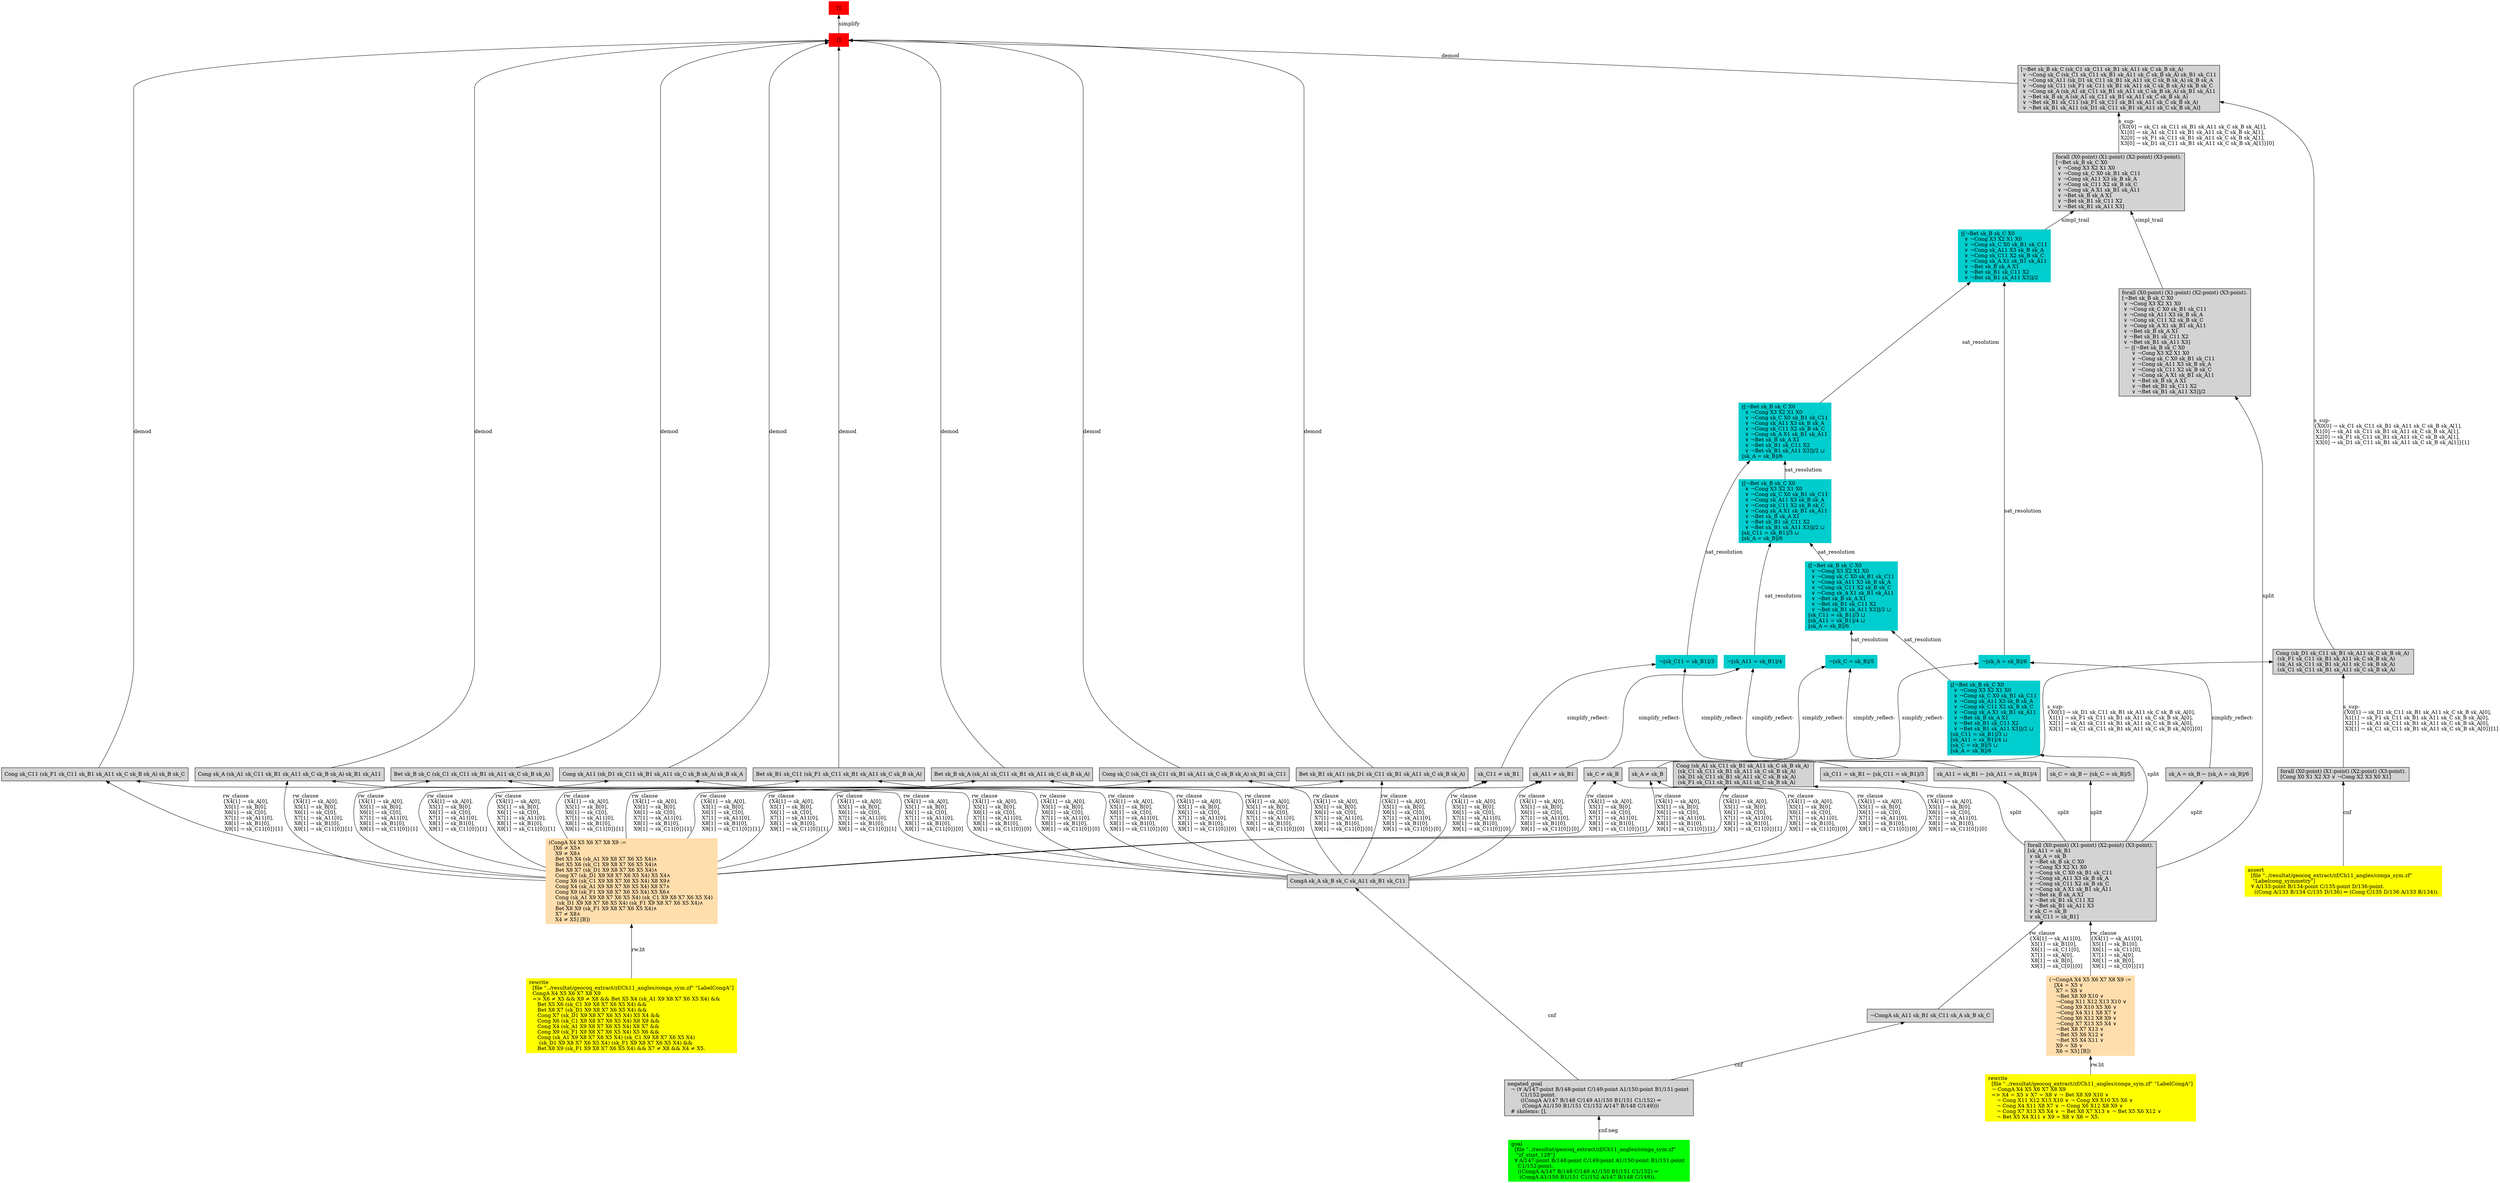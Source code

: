 digraph "unsat_graph" {
  vertex_0 [color=red, label="[]", shape=box, style=filled];
  vertex_0 -> vertex_1 [label="simplify", dir="back"];
  vertex_1 [color=red, label="[]", shape=box, style=filled];
  vertex_1 -> vertex_2 [label="demod", dir="back"];
  vertex_2 [shape=box, label="Bet sk_B1 sk_A11 (sk_D1 sk_C11 sk_B1 sk_A11 sk_C sk_B sk_A)\l", style=filled];
  vertex_2 -> vertex_3 [label="rw_clause\l\{X4[1] → sk_A[0], \l X5[1] → sk_B[0], \l X6[1] → sk_C[0], \l X7[1] → sk_A11[0], \l X8[1] → sk_B1[0], \l X9[1] → sk_C11[0]\}[1]\l", dir="back"];
  vertex_3 [color=navajowhite, shape=box, label="(CongA X4 X5 X6 X7 X8 X9 :=\l   [X6 ≠ X5∧\l    X9 ≠ X8∧\l    Bet X5 X4 (sk_A1 X9 X8 X7 X6 X5 X4)∧\l    Bet X5 X6 (sk_C1 X9 X8 X7 X6 X5 X4)∧\l    Bet X8 X7 (sk_D1 X9 X8 X7 X6 X5 X4)∧\l    Cong X7 (sk_D1 X9 X8 X7 X6 X5 X4) X5 X4∧\l    Cong X6 (sk_C1 X9 X8 X7 X6 X5 X4) X8 X9∧\l    Cong X4 (sk_A1 X9 X8 X7 X6 X5 X4) X8 X7∧\l    Cong X9 (sk_F1 X9 X8 X7 X6 X5 X4) X5 X6∧\l    Cong (sk_A1 X9 X8 X7 X6 X5 X4) (sk_C1 X9 X8 X7 X6 X5 X4) \l     (sk_D1 X9 X8 X7 X6 X5 X4) (sk_F1 X9 X8 X7 X6 X5 X4)∧\l    Bet X8 X9 (sk_F1 X9 X8 X7 X6 X5 X4)∧\l    X7 ≠ X8∧\l    X4 ≠ X5] [B])\l", style=filled];
  vertex_3 -> vertex_4 [label="rw.lit", dir="back"];
  vertex_4 [color=yellow, shape=box, label="rewrite\l  [file \"../resultat/geocoq_extract/zf/Ch11_angles/conga_sym.zf\" \"LabelCongA\"]\l  CongA X4 X5 X6 X7 X8 X9\l  =\> X6 ≠ X5 && X9 ≠ X8 && Bet X5 X4 (sk_A1 X9 X8 X7 X6 X5 X4) && \l     Bet X5 X6 (sk_C1 X9 X8 X7 X6 X5 X4) && \l     Bet X8 X7 (sk_D1 X9 X8 X7 X6 X5 X4) && \l     Cong X7 (sk_D1 X9 X8 X7 X6 X5 X4) X5 X4 && \l     Cong X6 (sk_C1 X9 X8 X7 X6 X5 X4) X8 X9 && \l     Cong X4 (sk_A1 X9 X8 X7 X6 X5 X4) X8 X7 && \l     Cong X9 (sk_F1 X9 X8 X7 X6 X5 X4) X5 X6 && \l     Cong (sk_A1 X9 X8 X7 X6 X5 X4) (sk_C1 X9 X8 X7 X6 X5 X4) \l      (sk_D1 X9 X8 X7 X6 X5 X4) (sk_F1 X9 X8 X7 X6 X5 X4) && \l     Bet X8 X9 (sk_F1 X9 X8 X7 X6 X5 X4) && X7 ≠ X8 && X4 ≠ X5.\l", style=filled];
  vertex_2 -> vertex_5 [label="rw_clause\l\{X4[1] → sk_A[0], \l X5[1] → sk_B[0], \l X6[1] → sk_C[0], \l X7[1] → sk_A11[0], \l X8[1] → sk_B1[0], \l X9[1] → sk_C11[0]\}[0]\l", dir="back"];
  vertex_5 [shape=box, label="CongA sk_A sk_B sk_C sk_A11 sk_B1 sk_C11\l", style=filled];
  vertex_5 -> vertex_6 [label="cnf", dir="back"];
  vertex_6 [shape=box, label="negated_goal\l  ¬ (∀ A/147:point B/148:point C/149:point A1/150:point B1/151:point \l        C1/152:point.\l        ((CongA A/147 B/148 C/149 A1/150 B1/151 C1/152) ⇒\l         (CongA A1/150 B1/151 C1/152 A/147 B/148 C/149)))\l  # skolems: [].\l", style=filled];
  vertex_6 -> vertex_7 [label="cnf.neg", dir="back"];
  vertex_7 [color=green, shape=box, label="goal\l  [file \"../resultat/geocoq_extract/zf/Ch11_angles/conga_sym.zf\" \l   \"zf_stmt_128\"]\l  ∀ A/147:point B/148:point C/149:point A1/150:point B1/151:point \l    C1/152:point.\l    ((CongA A/147 B/148 C/149 A1/150 B1/151 C1/152) ⇒\l     (CongA A1/150 B1/151 C1/152 A/147 B/148 C/149)).\l", style=filled];
  vertex_1 -> vertex_8 [label="demod", dir="back"];
  vertex_8 [shape=box, label="Bet sk_B1 sk_C11 (sk_F1 sk_C11 sk_B1 sk_A11 sk_C sk_B sk_A)\l", style=filled];
  vertex_8 -> vertex_3 [label="rw_clause\l\{X4[1] → sk_A[0], \l X5[1] → sk_B[0], \l X6[1] → sk_C[0], \l X7[1] → sk_A11[0], \l X8[1] → sk_B1[0], \l X9[1] → sk_C11[0]\}[1]\l", dir="back"];
  vertex_8 -> vertex_5 [label="rw_clause\l\{X4[1] → sk_A[0], \l X5[1] → sk_B[0], \l X6[1] → sk_C[0], \l X7[1] → sk_A11[0], \l X8[1] → sk_B1[0], \l X9[1] → sk_C11[0]\}[0]\l", dir="back"];
  vertex_1 -> vertex_9 [label="demod", dir="back"];
  vertex_9 [shape=box, label="Bet sk_B sk_A (sk_A1 sk_C11 sk_B1 sk_A11 sk_C sk_B sk_A)\l", style=filled];
  vertex_9 -> vertex_3 [label="rw_clause\l\{X4[1] → sk_A[0], \l X5[1] → sk_B[0], \l X6[1] → sk_C[0], \l X7[1] → sk_A11[0], \l X8[1] → sk_B1[0], \l X9[1] → sk_C11[0]\}[1]\l", dir="back"];
  vertex_9 -> vertex_5 [label="rw_clause\l\{X4[1] → sk_A[0], \l X5[1] → sk_B[0], \l X6[1] → sk_C[0], \l X7[1] → sk_A11[0], \l X8[1] → sk_B1[0], \l X9[1] → sk_C11[0]\}[0]\l", dir="back"];
  vertex_1 -> vertex_10 [label="demod", dir="back"];
  vertex_10 [shape=box, label="Cong sk_A (sk_A1 sk_C11 sk_B1 sk_A11 sk_C sk_B sk_A) sk_B1 sk_A11\l", style=filled];
  vertex_10 -> vertex_3 [label="rw_clause\l\{X4[1] → sk_A[0], \l X5[1] → sk_B[0], \l X6[1] → sk_C[0], \l X7[1] → sk_A11[0], \l X8[1] → sk_B1[0], \l X9[1] → sk_C11[0]\}[1]\l", dir="back"];
  vertex_10 -> vertex_5 [label="rw_clause\l\{X4[1] → sk_A[0], \l X5[1] → sk_B[0], \l X6[1] → sk_C[0], \l X7[1] → sk_A11[0], \l X8[1] → sk_B1[0], \l X9[1] → sk_C11[0]\}[0]\l", dir="back"];
  vertex_1 -> vertex_11 [label="demod", dir="back"];
  vertex_11 [shape=box, label="Cong sk_C11 (sk_F1 sk_C11 sk_B1 sk_A11 sk_C sk_B sk_A) sk_B sk_C\l", style=filled];
  vertex_11 -> vertex_3 [label="rw_clause\l\{X4[1] → sk_A[0], \l X5[1] → sk_B[0], \l X6[1] → sk_C[0], \l X7[1] → sk_A11[0], \l X8[1] → sk_B1[0], \l X9[1] → sk_C11[0]\}[1]\l", dir="back"];
  vertex_11 -> vertex_5 [label="rw_clause\l\{X4[1] → sk_A[0], \l X5[1] → sk_B[0], \l X6[1] → sk_C[0], \l X7[1] → sk_A11[0], \l X8[1] → sk_B1[0], \l X9[1] → sk_C11[0]\}[0]\l", dir="back"];
  vertex_1 -> vertex_12 [label="demod", dir="back"];
  vertex_12 [shape=box, label="Cong sk_A11 (sk_D1 sk_C11 sk_B1 sk_A11 sk_C sk_B sk_A) sk_B sk_A\l", style=filled];
  vertex_12 -> vertex_3 [label="rw_clause\l\{X4[1] → sk_A[0], \l X5[1] → sk_B[0], \l X6[1] → sk_C[0], \l X7[1] → sk_A11[0], \l X8[1] → sk_B1[0], \l X9[1] → sk_C11[0]\}[1]\l", dir="back"];
  vertex_12 -> vertex_5 [label="rw_clause\l\{X4[1] → sk_A[0], \l X5[1] → sk_B[0], \l X6[1] → sk_C[0], \l X7[1] → sk_A11[0], \l X8[1] → sk_B1[0], \l X9[1] → sk_C11[0]\}[0]\l", dir="back"];
  vertex_1 -> vertex_13 [label="demod", dir="back"];
  vertex_13 [shape=box, label="Cong sk_C (sk_C1 sk_C11 sk_B1 sk_A11 sk_C sk_B sk_A) sk_B1 sk_C11\l", style=filled];
  vertex_13 -> vertex_3 [label="rw_clause\l\{X4[1] → sk_A[0], \l X5[1] → sk_B[0], \l X6[1] → sk_C[0], \l X7[1] → sk_A11[0], \l X8[1] → sk_B1[0], \l X9[1] → sk_C11[0]\}[1]\l", dir="back"];
  vertex_13 -> vertex_5 [label="rw_clause\l\{X4[1] → sk_A[0], \l X5[1] → sk_B[0], \l X6[1] → sk_C[0], \l X7[1] → sk_A11[0], \l X8[1] → sk_B1[0], \l X9[1] → sk_C11[0]\}[0]\l", dir="back"];
  vertex_1 -> vertex_14 [label="demod", dir="back"];
  vertex_14 [shape=box, label="Bet sk_B sk_C (sk_C1 sk_C11 sk_B1 sk_A11 sk_C sk_B sk_A)\l", style=filled];
  vertex_14 -> vertex_3 [label="rw_clause\l\{X4[1] → sk_A[0], \l X5[1] → sk_B[0], \l X6[1] → sk_C[0], \l X7[1] → sk_A11[0], \l X8[1] → sk_B1[0], \l X9[1] → sk_C11[0]\}[1]\l", dir="back"];
  vertex_14 -> vertex_5 [label="rw_clause\l\{X4[1] → sk_A[0], \l X5[1] → sk_B[0], \l X6[1] → sk_C[0], \l X7[1] → sk_A11[0], \l X8[1] → sk_B1[0], \l X9[1] → sk_C11[0]\}[0]\l", dir="back"];
  vertex_1 -> vertex_15 [label="demod", dir="back"];
  vertex_15 [shape=box, label="[¬Bet sk_B sk_C (sk_C1 sk_C11 sk_B1 sk_A11 sk_C sk_B sk_A)\l ∨ ¬Cong sk_C (sk_C1 sk_C11 sk_B1 sk_A11 sk_C sk_B sk_A) sk_B1 sk_C11\l ∨ ¬Cong sk_A11 (sk_D1 sk_C11 sk_B1 sk_A11 sk_C sk_B sk_A) sk_B sk_A\l ∨ ¬Cong sk_C11 (sk_F1 sk_C11 sk_B1 sk_A11 sk_C sk_B sk_A) sk_B sk_C\l ∨ ¬Cong sk_A (sk_A1 sk_C11 sk_B1 sk_A11 sk_C sk_B sk_A) sk_B1 sk_A11\l ∨ ¬Bet sk_B sk_A (sk_A1 sk_C11 sk_B1 sk_A11 sk_C sk_B sk_A)\l ∨ ¬Bet sk_B1 sk_C11 (sk_F1 sk_C11 sk_B1 sk_A11 sk_C sk_B sk_A)\l ∨ ¬Bet sk_B1 sk_A11 (sk_D1 sk_C11 sk_B1 sk_A11 sk_C sk_B sk_A)]\l", style=filled];
  vertex_15 -> vertex_16 [label="s_sup-\l\{X0[0] → sk_C1 sk_C11 sk_B1 sk_A11 sk_C sk_B sk_A[1], \l X1[0] → sk_A1 sk_C11 sk_B1 sk_A11 sk_C sk_B sk_A[1], \l X2[0] → sk_F1 sk_C11 sk_B1 sk_A11 sk_C sk_B sk_A[1], \l X3[0] → sk_D1 sk_C11 sk_B1 sk_A11 sk_C sk_B sk_A[1]\}[0]\l", dir="back"];
  vertex_16 [shape=box, label="forall (X0:point) (X1:point) (X2:point) (X3:point).\l[¬Bet sk_B sk_C X0\l ∨ ¬Cong X3 X2 X1 X0\l ∨ ¬Cong sk_C X0 sk_B1 sk_C11\l ∨ ¬Cong sk_A11 X3 sk_B sk_A\l ∨ ¬Cong sk_C11 X2 sk_B sk_C\l ∨ ¬Cong sk_A X1 sk_B1 sk_A11\l ∨ ¬Bet sk_B sk_A X1\l ∨ ¬Bet sk_B1 sk_C11 X2\l ∨ ¬Bet sk_B1 sk_A11 X3]\l", style=filled];
  vertex_16 -> vertex_17 [label="simpl_trail", dir="back"];
  vertex_17 [color=cyan3, shape=box, label="⟦[¬Bet sk_B sk_C X0\l  ∨ ¬Cong X3 X2 X1 X0\l  ∨ ¬Cong sk_C X0 sk_B1 sk_C11\l  ∨ ¬Cong sk_A11 X3 sk_B sk_A\l  ∨ ¬Cong sk_C11 X2 sk_B sk_C\l  ∨ ¬Cong sk_A X1 sk_B1 sk_A11\l  ∨ ¬Bet sk_B sk_A X1\l  ∨ ¬Bet sk_B1 sk_C11 X2\l  ∨ ¬Bet sk_B1 sk_A11 X3]⟧/2\l", style=filled];
  vertex_17 -> vertex_18 [label="sat_resolution", dir="back"];
  vertex_18 [color=cyan3, shape=box, label="¬⟦sk_A = sk_B⟧/6\l", style=filled];
  vertex_18 -> vertex_19 [label="simplify_reflect-", dir="back"];
  vertex_19 [shape=box, label="sk_A ≠ sk_B\l", style=filled];
  vertex_19 -> vertex_3 [label="rw_clause\l\{X4[1] → sk_A[0], \l X5[1] → sk_B[0], \l X6[1] → sk_C[0], \l X7[1] → sk_A11[0], \l X8[1] → sk_B1[0], \l X9[1] → sk_C11[0]\}[1]\l", dir="back"];
  vertex_19 -> vertex_5 [label="rw_clause\l\{X4[1] → sk_A[0], \l X5[1] → sk_B[0], \l X6[1] → sk_C[0], \l X7[1] → sk_A11[0], \l X8[1] → sk_B1[0], \l X9[1] → sk_C11[0]\}[0]\l", dir="back"];
  vertex_18 -> vertex_20 [label="simplify_reflect-", dir="back"];
  vertex_20 [shape=box, label="sk_A = sk_B ← ⟦sk_A = sk_B⟧/6\l", style=filled];
  vertex_20 -> vertex_21 [label="split", dir="back"];
  vertex_21 [shape=box, label="forall (X0:point) (X1:point) (X2:point) (X3:point).\l[sk_A11 = sk_B1\l ∨ sk_A = sk_B\l ∨ ¬Bet sk_B sk_C X0\l ∨ ¬Cong X3 X2 X1 X0\l ∨ ¬Cong sk_C X0 sk_B1 sk_C11\l ∨ ¬Cong sk_A11 X3 sk_B sk_A\l ∨ ¬Cong sk_C11 X2 sk_B sk_C\l ∨ ¬Cong sk_A X1 sk_B1 sk_A11\l ∨ ¬Bet sk_B sk_A X1\l ∨ ¬Bet sk_B1 sk_C11 X2\l ∨ ¬Bet sk_B1 sk_A11 X3\l ∨ sk_C = sk_B\l ∨ sk_C11 = sk_B1]\l", style=filled];
  vertex_21 -> vertex_22 [label="rw_clause\l\{X4[1] → sk_A11[0], \l X5[1] → sk_B1[0], \l X6[1] → sk_C11[0], \l X7[1] → sk_A[0], \l X8[1] → sk_B[0], \l X9[1] → sk_C[0]\}[1]\l", dir="back"];
  vertex_22 [color=navajowhite, shape=box, label="(¬CongA X4 X5 X6 X7 X8 X9 :=\l   [X4 = X5 ∨ \l    X7 = X8 ∨ \l    ¬Bet X8 X9 X10 ∨ \l    ¬Cong X11 X12 X13 X10 ∨ \l    ¬Cong X9 X10 X5 X6 ∨ \l    ¬Cong X4 X11 X8 X7 ∨ \l    ¬Cong X6 X12 X8 X9 ∨ \l    ¬Cong X7 X13 X5 X4 ∨ \l    ¬Bet X8 X7 X13 ∨ \l    ¬Bet X5 X6 X12 ∨ \l    ¬Bet X5 X4 X11 ∨ \l    X9 = X8 ∨ \l    X6 = X5] [B])\l", style=filled];
  vertex_22 -> vertex_23 [label="rw.lit", dir="back"];
  vertex_23 [color=yellow, shape=box, label="rewrite\l  [file \"../resultat/geocoq_extract/zf/Ch11_angles/conga_sym.zf\" \"LabelCongA\"]\l  ¬ CongA X4 X5 X6 X7 X8 X9\l  =\> X4 = X5 ∨ X7 = X8 ∨ ¬ Bet X8 X9 X10 ∨ \l     ¬ Cong X11 X12 X13 X10 ∨ ¬ Cong X9 X10 X5 X6 ∨ \l     ¬ Cong X4 X11 X8 X7 ∨ ¬ Cong X6 X12 X8 X9 ∨ \l     ¬ Cong X7 X13 X5 X4 ∨ ¬ Bet X8 X7 X13 ∨ ¬ Bet X5 X6 X12 ∨ \l     ¬ Bet X5 X4 X11 ∨ X9 = X8 ∨ X6 = X5.\l", style=filled];
  vertex_21 -> vertex_24 [label="rw_clause\l\{X4[1] → sk_A11[0], \l X5[1] → sk_B1[0], \l X6[1] → sk_C11[0], \l X7[1] → sk_A[0], \l X8[1] → sk_B[0], \l X9[1] → sk_C[0]\}[0]\l", dir="back"];
  vertex_24 [shape=box, label="¬CongA sk_A11 sk_B1 sk_C11 sk_A sk_B sk_C\l", style=filled];
  vertex_24 -> vertex_6 [label="cnf", dir="back"];
  vertex_17 -> vertex_25 [label="sat_resolution", dir="back"];
  vertex_25 [color=cyan3, shape=box, label="⟦[¬Bet sk_B sk_C X0\l  ∨ ¬Cong X3 X2 X1 X0\l  ∨ ¬Cong sk_C X0 sk_B1 sk_C11\l  ∨ ¬Cong sk_A11 X3 sk_B sk_A\l  ∨ ¬Cong sk_C11 X2 sk_B sk_C\l  ∨ ¬Cong sk_A X1 sk_B1 sk_A11\l  ∨ ¬Bet sk_B sk_A X1\l  ∨ ¬Bet sk_B1 sk_C11 X2\l  ∨ ¬Bet sk_B1 sk_A11 X3]⟧/2 ⊔ \l⟦sk_A = sk_B⟧/6\l", style=filled];
  vertex_25 -> vertex_26 [label="sat_resolution", dir="back"];
  vertex_26 [color=cyan3, shape=box, label="¬⟦sk_C11 = sk_B1⟧/3\l", style=filled];
  vertex_26 -> vertex_27 [label="simplify_reflect-", dir="back"];
  vertex_27 [shape=box, label="sk_C11 ≠ sk_B1\l", style=filled];
  vertex_27 -> vertex_3 [label="rw_clause\l\{X4[1] → sk_A[0], \l X5[1] → sk_B[0], \l X6[1] → sk_C[0], \l X7[1] → sk_A11[0], \l X8[1] → sk_B1[0], \l X9[1] → sk_C11[0]\}[1]\l", dir="back"];
  vertex_27 -> vertex_5 [label="rw_clause\l\{X4[1] → sk_A[0], \l X5[1] → sk_B[0], \l X6[1] → sk_C[0], \l X7[1] → sk_A11[0], \l X8[1] → sk_B1[0], \l X9[1] → sk_C11[0]\}[0]\l", dir="back"];
  vertex_26 -> vertex_28 [label="simplify_reflect-", dir="back"];
  vertex_28 [shape=box, label="sk_C11 = sk_B1 ← ⟦sk_C11 = sk_B1⟧/3\l", style=filled];
  vertex_28 -> vertex_21 [label="split", dir="back"];
  vertex_25 -> vertex_29 [label="sat_resolution", dir="back"];
  vertex_29 [color=cyan3, shape=box, label="⟦[¬Bet sk_B sk_C X0\l  ∨ ¬Cong X3 X2 X1 X0\l  ∨ ¬Cong sk_C X0 sk_B1 sk_C11\l  ∨ ¬Cong sk_A11 X3 sk_B sk_A\l  ∨ ¬Cong sk_C11 X2 sk_B sk_C\l  ∨ ¬Cong sk_A X1 sk_B1 sk_A11\l  ∨ ¬Bet sk_B sk_A X1\l  ∨ ¬Bet sk_B1 sk_C11 X2\l  ∨ ¬Bet sk_B1 sk_A11 X3]⟧/2 ⊔ \l⟦sk_C11 = sk_B1⟧/3 ⊔ \l⟦sk_A = sk_B⟧/6\l", style=filled];
  vertex_29 -> vertex_30 [label="sat_resolution", dir="back"];
  vertex_30 [color=cyan3, shape=box, label="¬⟦sk_A11 = sk_B1⟧/4\l", style=filled];
  vertex_30 -> vertex_31 [label="simplify_reflect-", dir="back"];
  vertex_31 [shape=box, label="sk_A11 ≠ sk_B1\l", style=filled];
  vertex_31 -> vertex_3 [label="rw_clause\l\{X4[1] → sk_A[0], \l X5[1] → sk_B[0], \l X6[1] → sk_C[0], \l X7[1] → sk_A11[0], \l X8[1] → sk_B1[0], \l X9[1] → sk_C11[0]\}[1]\l", dir="back"];
  vertex_31 -> vertex_5 [label="rw_clause\l\{X4[1] → sk_A[0], \l X5[1] → sk_B[0], \l X6[1] → sk_C[0], \l X7[1] → sk_A11[0], \l X8[1] → sk_B1[0], \l X9[1] → sk_C11[0]\}[0]\l", dir="back"];
  vertex_30 -> vertex_32 [label="simplify_reflect-", dir="back"];
  vertex_32 [shape=box, label="sk_A11 = sk_B1 ← ⟦sk_A11 = sk_B1⟧/4\l", style=filled];
  vertex_32 -> vertex_21 [label="split", dir="back"];
  vertex_29 -> vertex_33 [label="sat_resolution", dir="back"];
  vertex_33 [color=cyan3, shape=box, label="⟦[¬Bet sk_B sk_C X0\l  ∨ ¬Cong X3 X2 X1 X0\l  ∨ ¬Cong sk_C X0 sk_B1 sk_C11\l  ∨ ¬Cong sk_A11 X3 sk_B sk_A\l  ∨ ¬Cong sk_C11 X2 sk_B sk_C\l  ∨ ¬Cong sk_A X1 sk_B1 sk_A11\l  ∨ ¬Bet sk_B sk_A X1\l  ∨ ¬Bet sk_B1 sk_C11 X2\l  ∨ ¬Bet sk_B1 sk_A11 X3]⟧/2 ⊔ \l⟦sk_C11 = sk_B1⟧/3 ⊔ \l⟦sk_A11 = sk_B1⟧/4 ⊔ \l⟦sk_A = sk_B⟧/6\l", style=filled];
  vertex_33 -> vertex_34 [label="sat_resolution", dir="back"];
  vertex_34 [color=cyan3, shape=box, label="¬⟦sk_C = sk_B⟧/5\l", style=filled];
  vertex_34 -> vertex_35 [label="simplify_reflect-", dir="back"];
  vertex_35 [shape=box, label="sk_C ≠ sk_B\l", style=filled];
  vertex_35 -> vertex_3 [label="rw_clause\l\{X4[1] → sk_A[0], \l X5[1] → sk_B[0], \l X6[1] → sk_C[0], \l X7[1] → sk_A11[0], \l X8[1] → sk_B1[0], \l X9[1] → sk_C11[0]\}[1]\l", dir="back"];
  vertex_35 -> vertex_5 [label="rw_clause\l\{X4[1] → sk_A[0], \l X5[1] → sk_B[0], \l X6[1] → sk_C[0], \l X7[1] → sk_A11[0], \l X8[1] → sk_B1[0], \l X9[1] → sk_C11[0]\}[0]\l", dir="back"];
  vertex_34 -> vertex_36 [label="simplify_reflect-", dir="back"];
  vertex_36 [shape=box, label="sk_C = sk_B ← ⟦sk_C = sk_B⟧/5\l", style=filled];
  vertex_36 -> vertex_21 [label="split", dir="back"];
  vertex_33 -> vertex_37 [label="sat_resolution", dir="back"];
  vertex_37 [color=cyan3, shape=box, label="⟦[¬Bet sk_B sk_C X0\l  ∨ ¬Cong X3 X2 X1 X0\l  ∨ ¬Cong sk_C X0 sk_B1 sk_C11\l  ∨ ¬Cong sk_A11 X3 sk_B sk_A\l  ∨ ¬Cong sk_C11 X2 sk_B sk_C\l  ∨ ¬Cong sk_A X1 sk_B1 sk_A11\l  ∨ ¬Bet sk_B sk_A X1\l  ∨ ¬Bet sk_B1 sk_C11 X2\l  ∨ ¬Bet sk_B1 sk_A11 X3]⟧/2 ⊔ \l⟦sk_C11 = sk_B1⟧/3 ⊔ \l⟦sk_A11 = sk_B1⟧/4 ⊔ \l⟦sk_C = sk_B⟧/5 ⊔ \l⟦sk_A = sk_B⟧/6\l", style=filled];
  vertex_37 -> vertex_21 [label="split", dir="back"];
  vertex_16 -> vertex_38 [label="simpl_trail", dir="back"];
  vertex_38 [shape=box, label="forall (X0:point) (X1:point) (X2:point) (X3:point).\l[¬Bet sk_B sk_C X0\l ∨ ¬Cong X3 X2 X1 X0\l ∨ ¬Cong sk_C X0 sk_B1 sk_C11\l ∨ ¬Cong sk_A11 X3 sk_B sk_A\l ∨ ¬Cong sk_C11 X2 sk_B sk_C\l ∨ ¬Cong sk_A X1 sk_B1 sk_A11\l ∨ ¬Bet sk_B sk_A X1\l ∨ ¬Bet sk_B1 sk_C11 X2\l ∨ ¬Bet sk_B1 sk_A11 X3]\l  ← ⟦[¬Bet sk_B sk_C X0\l      ∨ ¬Cong X3 X2 X1 X0\l      ∨ ¬Cong sk_C X0 sk_B1 sk_C11\l      ∨ ¬Cong sk_A11 X3 sk_B sk_A\l      ∨ ¬Cong sk_C11 X2 sk_B sk_C\l      ∨ ¬Cong sk_A X1 sk_B1 sk_A11\l      ∨ ¬Bet sk_B sk_A X1\l      ∨ ¬Bet sk_B1 sk_C11 X2\l      ∨ ¬Bet sk_B1 sk_A11 X3]⟧/2\l", style=filled];
  vertex_38 -> vertex_21 [label="split", dir="back"];
  vertex_15 -> vertex_39 [label="s_sup-\l\{X0[0] → sk_C1 sk_C11 sk_B1 sk_A11 sk_C sk_B sk_A[1], \l X1[0] → sk_A1 sk_C11 sk_B1 sk_A11 sk_C sk_B sk_A[1], \l X2[0] → sk_F1 sk_C11 sk_B1 sk_A11 sk_C sk_B sk_A[1], \l X3[0] → sk_D1 sk_C11 sk_B1 sk_A11 sk_C sk_B sk_A[1]\}[1]\l", dir="back"];
  vertex_39 [shape=box, label="Cong (sk_D1 sk_C11 sk_B1 sk_A11 sk_C sk_B sk_A) \l (sk_F1 sk_C11 sk_B1 sk_A11 sk_C sk_B sk_A) \l (sk_A1 sk_C11 sk_B1 sk_A11 sk_C sk_B sk_A) \l (sk_C1 sk_C11 sk_B1 sk_A11 sk_C sk_B sk_A)\l", style=filled];
  vertex_39 -> vertex_40 [label="s_sup-\l\{X0[1] → sk_D1 sk_C11 sk_B1 sk_A11 sk_C sk_B sk_A[0], \l X1[1] → sk_F1 sk_C11 sk_B1 sk_A11 sk_C sk_B sk_A[0], \l X2[1] → sk_A1 sk_C11 sk_B1 sk_A11 sk_C sk_B sk_A[0], \l X3[1] → sk_C1 sk_C11 sk_B1 sk_A11 sk_C sk_B sk_A[0]\}[1]\l", dir="back"];
  vertex_40 [shape=box, label="forall (X0:point) (X1:point) (X2:point) (X3:point).\l[Cong X0 X1 X2 X3 ∨ ¬Cong X2 X3 X0 X1]\l", style=filled];
  vertex_40 -> vertex_41 [label="cnf", dir="back"];
  vertex_41 [color=yellow, shape=box, label="assert\l  [file \"../resultat/geocoq_extract/zf/Ch11_angles/conga_sym.zf\" \l   \"Labelcong_symmetry\"]\l  ∀ A/133:point B/134:point C/135:point D/136:point.\l    ((Cong A/133 B/134 C/135 D/136) ⇒ (Cong C/135 D/136 A/133 B/134)).\l", style=filled];
  vertex_39 -> vertex_42 [label="s_sup-\l\{X0[1] → sk_D1 sk_C11 sk_B1 sk_A11 sk_C sk_B sk_A[0], \l X1[1] → sk_F1 sk_C11 sk_B1 sk_A11 sk_C sk_B sk_A[0], \l X2[1] → sk_A1 sk_C11 sk_B1 sk_A11 sk_C sk_B sk_A[0], \l X3[1] → sk_C1 sk_C11 sk_B1 sk_A11 sk_C sk_B sk_A[0]\}[0]\l", dir="back"];
  vertex_42 [shape=box, label="Cong (sk_A1 sk_C11 sk_B1 sk_A11 sk_C sk_B sk_A) \l (sk_C1 sk_C11 sk_B1 sk_A11 sk_C sk_B sk_A) \l (sk_D1 sk_C11 sk_B1 sk_A11 sk_C sk_B sk_A) \l (sk_F1 sk_C11 sk_B1 sk_A11 sk_C sk_B sk_A)\l", style=filled];
  vertex_42 -> vertex_3 [label="rw_clause\l\{X4[1] → sk_A[0], \l X5[1] → sk_B[0], \l X6[1] → sk_C[0], \l X7[1] → sk_A11[0], \l X8[1] → sk_B1[0], \l X9[1] → sk_C11[0]\}[1]\l", dir="back"];
  vertex_42 -> vertex_5 [label="rw_clause\l\{X4[1] → sk_A[0], \l X5[1] → sk_B[0], \l X6[1] → sk_C[0], \l X7[1] → sk_A11[0], \l X8[1] → sk_B1[0], \l X9[1] → sk_C11[0]\}[0]\l", dir="back"];
  }


